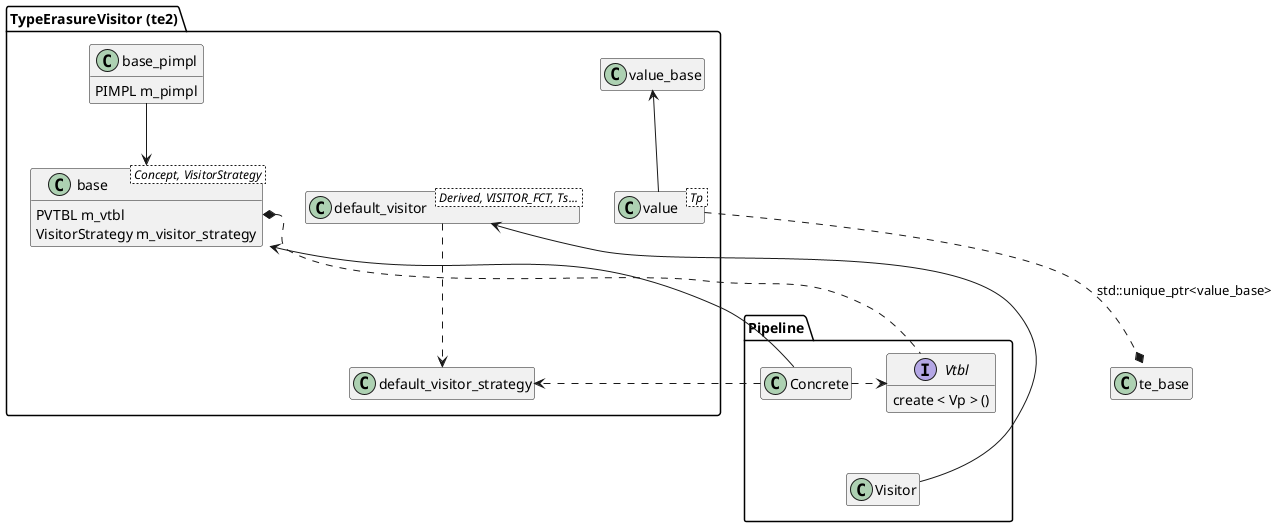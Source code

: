 @startuml

hide empty attributes
hide empty members

package "TypeErasureVisitor (te2)" {
  class base_pimpl {
    PIMPL m_pimpl
  }

  class base < Concept, VisitorStrategy > {
    PVTBL m_vtbl
    VisitorStrategy m_visitor_strategy
  }

  class value_base {}

  class value < Tp > {}

  class default_visitor_strategy {

  }

  class default_visitor < Derived, VISITOR_FCT, Ts... > {

  }

}

base_pimpl --> base

value_base <-- value
value ..* te_base::PIMPL : std::unique_ptr<value_base>

base -[hidden]-> default_visitor_strategy
default_visitor_strategy <.u. default_visitor


package "Pipeline" {
  interface Vtbl {
    create < Vp > ()
  }

  class Concrete  {
  }

  class Visitor {
  }
}

base <- Concrete
Concrete .> default_visitor_strategy
Concrete .> Vtbl
base::PVTBL *.d. Vtbl
default_visitor <- Visitor
Concrete -[hidden]-> Visitor

@enduml
